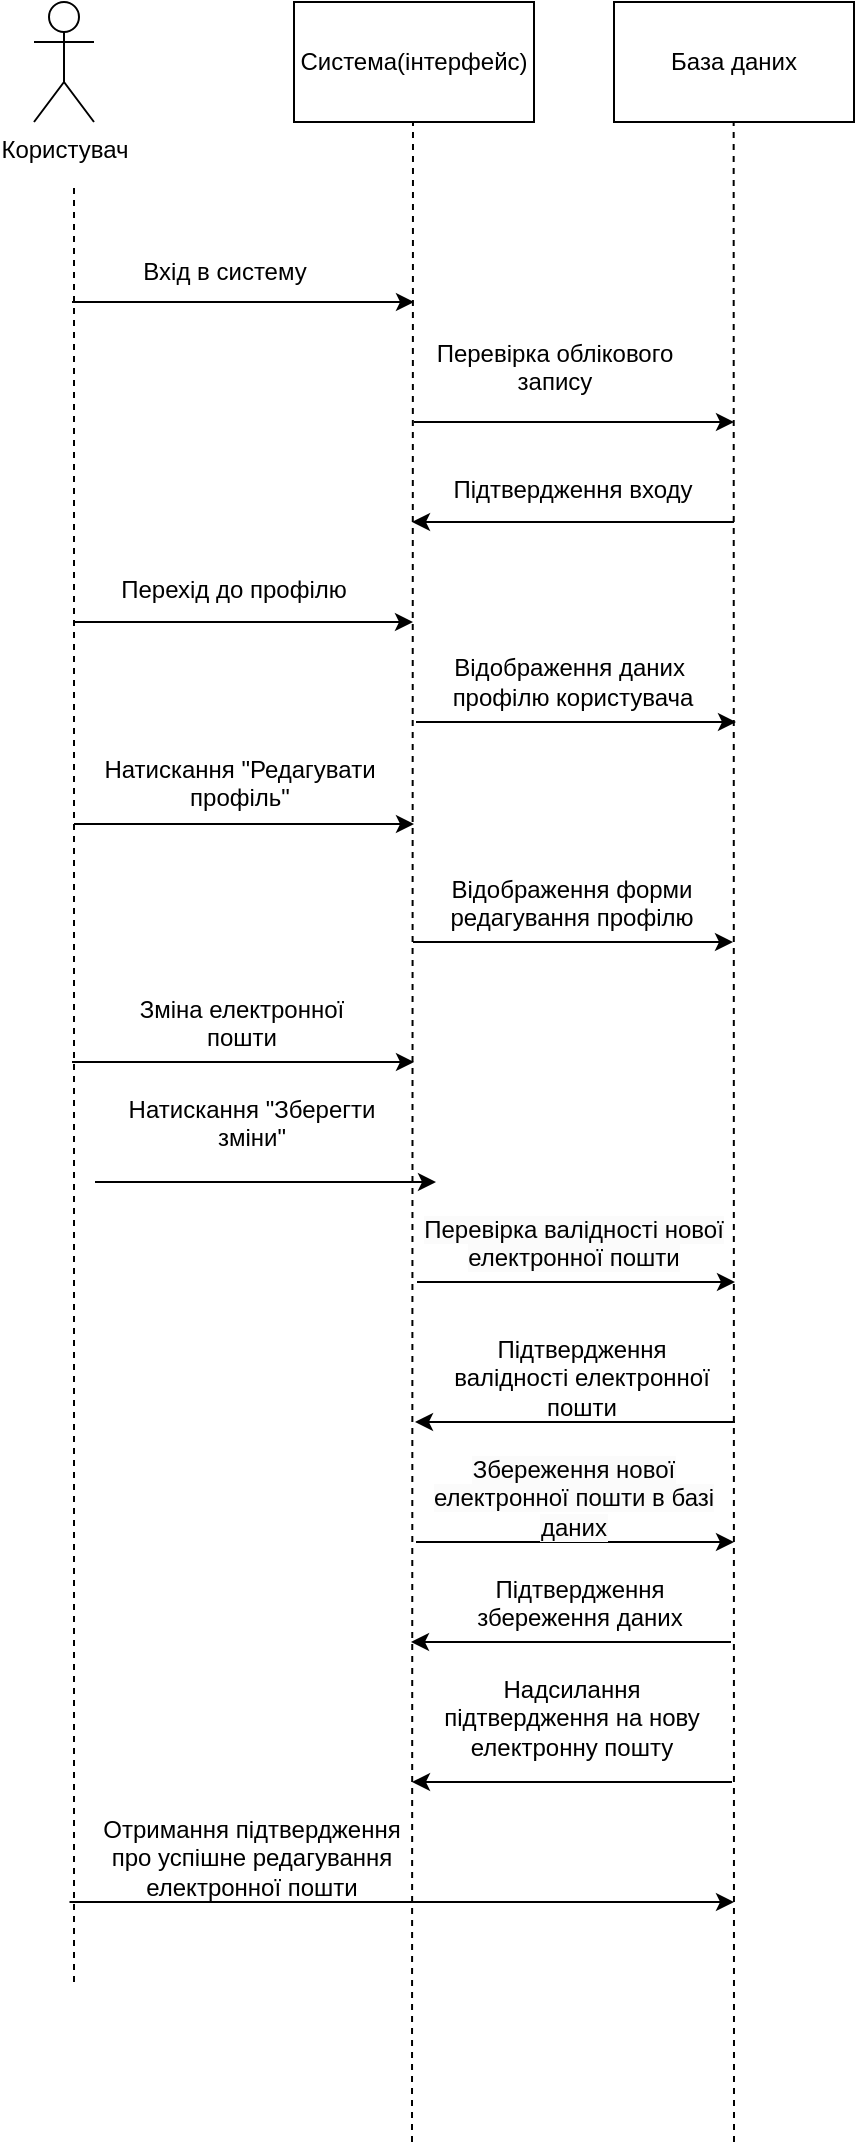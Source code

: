 <mxfile version="24.4.8" type="device">
  <diagram name="Сторінка-1" id="mbBSz7-G4I3hUzt605Tj">
    <mxGraphModel dx="1098" dy="1180" grid="0" gridSize="10" guides="1" tooltips="1" connect="1" arrows="1" fold="1" page="1" pageScale="1" pageWidth="827" pageHeight="1169" math="0" shadow="0">
      <root>
        <mxCell id="0" />
        <mxCell id="1" parent="0" />
        <mxCell id="PwMYG5ONoFXGdiwvEMtr-1" value="Користувач" style="shape=umlActor;verticalLabelPosition=bottom;verticalAlign=top;html=1;outlineConnect=0;" vertex="1" parent="1">
          <mxGeometry x="30" y="90" width="30" height="60" as="geometry" />
        </mxCell>
        <mxCell id="PwMYG5ONoFXGdiwvEMtr-2" value="" style="endArrow=none;dashed=1;html=1;rounded=0;" edge="1" parent="1">
          <mxGeometry width="50" height="50" relative="1" as="geometry">
            <mxPoint x="50" y="1080" as="sourcePoint" />
            <mxPoint x="50" y="180" as="targetPoint" />
          </mxGeometry>
        </mxCell>
        <mxCell id="PwMYG5ONoFXGdiwvEMtr-3" value="Система(інтерфейс)" style="rounded=0;whiteSpace=wrap;html=1;" vertex="1" parent="1">
          <mxGeometry x="160" y="90" width="120" height="60" as="geometry" />
        </mxCell>
        <mxCell id="PwMYG5ONoFXGdiwvEMtr-4" value="" style="endArrow=none;dashed=1;html=1;rounded=0;" edge="1" parent="1">
          <mxGeometry width="50" height="50" relative="1" as="geometry">
            <mxPoint x="219" y="1160" as="sourcePoint" />
            <mxPoint x="219.5" y="150" as="targetPoint" />
          </mxGeometry>
        </mxCell>
        <mxCell id="PwMYG5ONoFXGdiwvEMtr-5" value="" style="endArrow=classic;html=1;rounded=0;" edge="1" parent="1">
          <mxGeometry width="50" height="50" relative="1" as="geometry">
            <mxPoint x="49" y="240" as="sourcePoint" />
            <mxPoint x="220" y="240" as="targetPoint" />
          </mxGeometry>
        </mxCell>
        <mxCell id="PwMYG5ONoFXGdiwvEMtr-6" value="База даних" style="rounded=0;whiteSpace=wrap;html=1;" vertex="1" parent="1">
          <mxGeometry x="320" y="90" width="120" height="60" as="geometry" />
        </mxCell>
        <mxCell id="PwMYG5ONoFXGdiwvEMtr-7" value="" style="endArrow=none;dashed=1;html=1;rounded=0;entryX=0.528;entryY=1.01;entryDx=0;entryDy=0;entryPerimeter=0;" edge="1" parent="1">
          <mxGeometry width="50" height="50" relative="1" as="geometry">
            <mxPoint x="380" y="1160" as="sourcePoint" />
            <mxPoint x="379.83" y="150.0" as="targetPoint" />
          </mxGeometry>
        </mxCell>
        <mxCell id="PwMYG5ONoFXGdiwvEMtr-8" value="Вхід в систему" style="text;html=1;align=center;verticalAlign=middle;resizable=0;points=[];autosize=1;strokeColor=none;fillColor=none;" vertex="1" parent="1">
          <mxGeometry x="75" y="212" width="100" height="26" as="geometry" />
        </mxCell>
        <mxCell id="PwMYG5ONoFXGdiwvEMtr-9" value="" style="endArrow=classic;html=1;rounded=0;" edge="1" parent="1">
          <mxGeometry width="50" height="50" relative="1" as="geometry">
            <mxPoint x="221" y="450" as="sourcePoint" />
            <mxPoint x="381" y="450" as="targetPoint" />
          </mxGeometry>
        </mxCell>
        <mxCell id="PwMYG5ONoFXGdiwvEMtr-10" value="Відображення даних&amp;nbsp;&lt;div&gt;профілю користувача&lt;/div&gt;" style="text;html=1;align=center;verticalAlign=middle;resizable=0;points=[];autosize=1;strokeColor=none;fillColor=none;" vertex="1" parent="1">
          <mxGeometry x="229" y="410" width="140" height="40" as="geometry" />
        </mxCell>
        <mxCell id="PwMYG5ONoFXGdiwvEMtr-11" value="" style="endArrow=classic;html=1;rounded=0;" edge="1" parent="1">
          <mxGeometry width="50" height="50" relative="1" as="geometry">
            <mxPoint x="380" y="350" as="sourcePoint" />
            <mxPoint x="219" y="350" as="targetPoint" />
          </mxGeometry>
        </mxCell>
        <mxCell id="PwMYG5ONoFXGdiwvEMtr-13" value="Перевірка облікового запису" style="text;whiteSpace=wrap;html=1;align=center;" vertex="1" parent="1">
          <mxGeometry x="221" y="252" width="139" height="40" as="geometry" />
        </mxCell>
        <mxCell id="PwMYG5ONoFXGdiwvEMtr-14" value="Натискання &quot;Редагувати профіль&quot;" style="text;whiteSpace=wrap;html=1;align=center;" vertex="1" parent="1">
          <mxGeometry x="60" y="460" width="146" height="41" as="geometry" />
        </mxCell>
        <mxCell id="PwMYG5ONoFXGdiwvEMtr-15" value="" style="endArrow=classic;html=1;rounded=0;" edge="1" parent="1">
          <mxGeometry width="50" height="50" relative="1" as="geometry">
            <mxPoint x="50" y="501" as="sourcePoint" />
            <mxPoint x="220" y="501" as="targetPoint" />
          </mxGeometry>
        </mxCell>
        <mxCell id="PwMYG5ONoFXGdiwvEMtr-16" value="" style="endArrow=classic;html=1;rounded=0;" edge="1" parent="1">
          <mxGeometry width="50" height="50" relative="1" as="geometry">
            <mxPoint x="221.5" y="730" as="sourcePoint" />
            <mxPoint x="380.5" y="730" as="targetPoint" />
          </mxGeometry>
        </mxCell>
        <mxCell id="PwMYG5ONoFXGdiwvEMtr-17" value="" style="endArrow=classic;html=1;rounded=0;" edge="1" parent="1">
          <mxGeometry width="50" height="50" relative="1" as="geometry">
            <mxPoint x="220" y="300" as="sourcePoint" />
            <mxPoint x="380" y="300" as="targetPoint" />
          </mxGeometry>
        </mxCell>
        <mxCell id="PwMYG5ONoFXGdiwvEMtr-18" value="Підтвердження входу" style="text;whiteSpace=wrap;html=1;align=center;" vertex="1" parent="1">
          <mxGeometry x="223" y="320" width="153" height="30" as="geometry" />
        </mxCell>
        <mxCell id="PwMYG5ONoFXGdiwvEMtr-19" value="Перехід до профілю" style="text;whiteSpace=wrap;html=1;align=center;" vertex="1" parent="1">
          <mxGeometry x="60" y="370" width="140" height="30" as="geometry" />
        </mxCell>
        <mxCell id="PwMYG5ONoFXGdiwvEMtr-20" value="" style="endArrow=classic;html=1;rounded=0;" edge="1" parent="1">
          <mxGeometry width="50" height="50" relative="1" as="geometry">
            <mxPoint x="50" y="400" as="sourcePoint" />
            <mxPoint x="219.5" y="400" as="targetPoint" />
          </mxGeometry>
        </mxCell>
        <mxCell id="PwMYG5ONoFXGdiwvEMtr-21" value="Відображення форми редагування профілю" style="text;whiteSpace=wrap;html=1;align=center;" vertex="1" parent="1">
          <mxGeometry x="229" y="520" width="140" height="40" as="geometry" />
        </mxCell>
        <mxCell id="PwMYG5ONoFXGdiwvEMtr-22" value="" style="endArrow=classic;html=1;rounded=0;" edge="1" parent="1">
          <mxGeometry width="50" height="50" relative="1" as="geometry">
            <mxPoint x="49" y="620" as="sourcePoint" />
            <mxPoint x="220" y="620" as="targetPoint" />
          </mxGeometry>
        </mxCell>
        <mxCell id="PwMYG5ONoFXGdiwvEMtr-23" value="Натискання &quot;Зберегти зміни&quot;" style="text;whiteSpace=wrap;html=1;align=center;" vertex="1" parent="1">
          <mxGeometry x="63.5" y="630" width="150" height="40" as="geometry" />
        </mxCell>
        <mxCell id="PwMYG5ONoFXGdiwvEMtr-24" value="" style="endArrow=classic;html=1;rounded=0;" edge="1" parent="1">
          <mxGeometry width="50" height="50" relative="1" as="geometry">
            <mxPoint x="47.75" y="1040" as="sourcePoint" />
            <mxPoint x="380" y="1040" as="targetPoint" />
          </mxGeometry>
        </mxCell>
        <mxCell id="PwMYG5ONoFXGdiwvEMtr-25" value="&lt;span style=&quot;color: rgb(0, 0, 0); font-family: Helvetica; font-size: 12px; font-style: normal; font-variant-ligatures: normal; font-variant-caps: normal; font-weight: 400; letter-spacing: normal; orphans: 2; text-indent: 0px; text-transform: none; widows: 2; word-spacing: 0px; -webkit-text-stroke-width: 0px; white-space: normal; background-color: rgb(251, 251, 251); text-decoration-thickness: initial; text-decoration-style: initial; text-decoration-color: initial; float: none; display: inline !important;&quot;&gt;Перевірка валідності нової електронної пошти&lt;/span&gt;" style="text;whiteSpace=wrap;html=1;align=center;" vertex="1" parent="1">
          <mxGeometry x="222" y="690" width="156" height="40" as="geometry" />
        </mxCell>
        <mxCell id="PwMYG5ONoFXGdiwvEMtr-27" value="Підтвердження валідності електронної пошти" style="text;whiteSpace=wrap;html=1;align=center;" vertex="1" parent="1">
          <mxGeometry x="239" y="750" width="130" height="50" as="geometry" />
        </mxCell>
        <mxCell id="PwMYG5ONoFXGdiwvEMtr-28" value="" style="endArrow=classic;html=1;rounded=0;" edge="1" parent="1">
          <mxGeometry width="50" height="50" relative="1" as="geometry">
            <mxPoint x="380.5" y="800" as="sourcePoint" />
            <mxPoint x="220.5" y="800" as="targetPoint" />
          </mxGeometry>
        </mxCell>
        <mxCell id="PwMYG5ONoFXGdiwvEMtr-29" value="" style="endArrow=classic;html=1;rounded=0;" edge="1" parent="1">
          <mxGeometry width="50" height="50" relative="1" as="geometry">
            <mxPoint x="219.5" y="560" as="sourcePoint" />
            <mxPoint x="379.5" y="560" as="targetPoint" />
          </mxGeometry>
        </mxCell>
        <mxCell id="PwMYG5ONoFXGdiwvEMtr-30" value="Зміна електронної пошти" style="text;whiteSpace=wrap;html=1;align=center;" vertex="1" parent="1">
          <mxGeometry x="63.5" y="580" width="140" height="40" as="geometry" />
        </mxCell>
        <mxCell id="PwMYG5ONoFXGdiwvEMtr-35" value="" style="endArrow=classic;html=1;rounded=0;" edge="1" parent="1">
          <mxGeometry width="50" height="50" relative="1" as="geometry">
            <mxPoint x="221" y="860" as="sourcePoint" />
            <mxPoint x="380" y="860" as="targetPoint" />
          </mxGeometry>
        </mxCell>
        <mxCell id="PwMYG5ONoFXGdiwvEMtr-36" value="&lt;span style=&quot;color: rgb(0, 0, 0); font-family: Helvetica; font-size: 12px; font-style: normal; font-variant-ligatures: normal; font-variant-caps: normal; font-weight: 400; letter-spacing: normal; orphans: 2; text-indent: 0px; text-transform: none; widows: 2; word-spacing: 0px; -webkit-text-stroke-width: 0px; white-space: normal; background-color: rgb(251, 251, 251); text-decoration-thickness: initial; text-decoration-style: initial; text-decoration-color: initial; float: none; display: inline !important;&quot;&gt;Збереження нової електронної пошти в базі даних&lt;/span&gt;" style="text;whiteSpace=wrap;html=1;align=center;" vertex="1" parent="1">
          <mxGeometry x="222" y="810" width="156" height="40" as="geometry" />
        </mxCell>
        <mxCell id="PwMYG5ONoFXGdiwvEMtr-37" value="Підтвердження збереження даних" style="text;whiteSpace=wrap;html=1;align=center;" vertex="1" parent="1">
          <mxGeometry x="237.5" y="870" width="130" height="40" as="geometry" />
        </mxCell>
        <mxCell id="PwMYG5ONoFXGdiwvEMtr-38" value="" style="endArrow=classic;html=1;rounded=0;" edge="1" parent="1">
          <mxGeometry width="50" height="50" relative="1" as="geometry">
            <mxPoint x="378.5" y="910" as="sourcePoint" />
            <mxPoint x="218.5" y="910" as="targetPoint" />
          </mxGeometry>
        </mxCell>
        <mxCell id="PwMYG5ONoFXGdiwvEMtr-41" value="Надсилання підтвердження на нову електронну пошту" style="text;whiteSpace=wrap;html=1;align=center;" vertex="1" parent="1">
          <mxGeometry x="234" y="920" width="130" height="50" as="geometry" />
        </mxCell>
        <mxCell id="PwMYG5ONoFXGdiwvEMtr-42" value="" style="endArrow=classic;html=1;rounded=0;" edge="1" parent="1">
          <mxGeometry width="50" height="50" relative="1" as="geometry">
            <mxPoint x="379" y="980" as="sourcePoint" />
            <mxPoint x="219" y="980" as="targetPoint" />
          </mxGeometry>
        </mxCell>
        <mxCell id="PwMYG5ONoFXGdiwvEMtr-44" value="Отримання підтвердження про успішне редагування електронної пошти" style="text;whiteSpace=wrap;html=1;align=center;" vertex="1" parent="1">
          <mxGeometry x="58.5" y="990" width="160" height="50" as="geometry" />
        </mxCell>
        <mxCell id="PwMYG5ONoFXGdiwvEMtr-45" value="" style="endArrow=classic;html=1;rounded=0;" edge="1" parent="1">
          <mxGeometry width="50" height="50" relative="1" as="geometry">
            <mxPoint x="60.5" y="680" as="sourcePoint" />
            <mxPoint x="231" y="680" as="targetPoint" />
          </mxGeometry>
        </mxCell>
      </root>
    </mxGraphModel>
  </diagram>
</mxfile>
